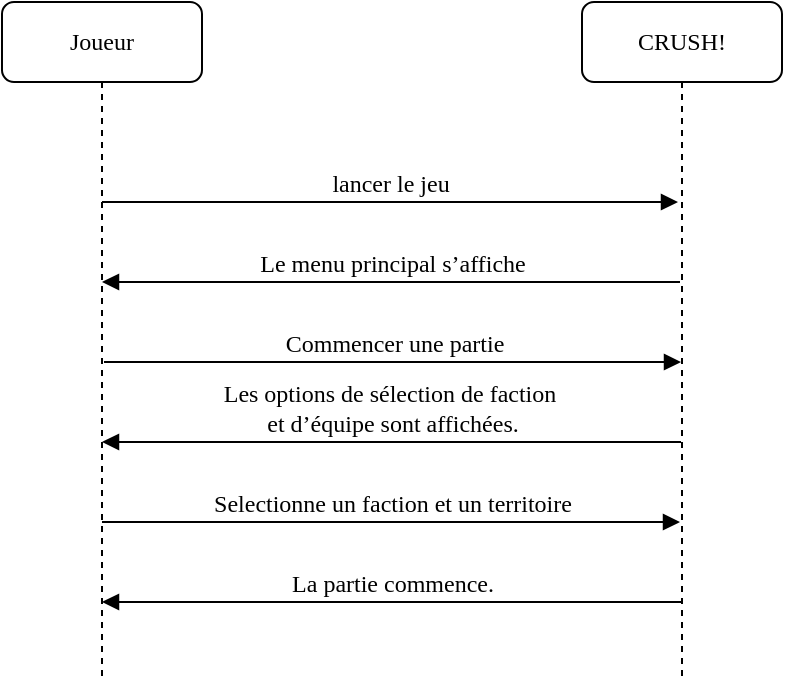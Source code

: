 <mxfile version="26.2.12">
  <diagram name="Page-1" id="13e1069c-82ec-6db2-03f1-153e76fe0fe0">
    <mxGraphModel dx="874" dy="473" grid="1" gridSize="10" guides="1" tooltips="1" connect="1" arrows="1" fold="1" page="1" pageScale="1" pageWidth="1100" pageHeight="850" background="none" math="0" shadow="0">
      <root>
        <mxCell id="0" />
        <mxCell id="1" parent="0" />
        <mxCell id="7baba1c4bc27f4b0-2" value="CRUSH!" style="shape=umlLifeline;perimeter=lifelinePerimeter;whiteSpace=wrap;html=1;container=1;collapsible=0;recursiveResize=0;outlineConnect=0;rounded=1;shadow=0;comic=0;labelBackgroundColor=none;strokeWidth=1;fontFamily=Verdana;fontSize=12;align=center;" parent="1" vertex="1">
          <mxGeometry x="720" y="100" width="100" height="340" as="geometry" />
        </mxCell>
        <mxCell id="7baba1c4bc27f4b0-11" value="lancer le jeu" style="html=1;verticalAlign=bottom;endArrow=block;entryX=0;entryY=0;labelBackgroundColor=none;fontFamily=Verdana;fontSize=12;elbow=horizontal;" parent="7baba1c4bc27f4b0-2" source="7baba1c4bc27f4b0-8" edge="1">
          <mxGeometry relative="1" as="geometry">
            <mxPoint x="-87" y="100" as="sourcePoint" />
            <mxPoint x="48" y="100" as="targetPoint" />
          </mxGeometry>
        </mxCell>
        <mxCell id="A_ErY-2H0QdA4VYQKDxq-5" value="Le menu principal s’affiche" style="html=1;verticalAlign=bottom;endArrow=block;labelBackgroundColor=none;fontFamily=Verdana;fontSize=12;elbow=horizontal;exitX=0.5;exitY=0.172;exitDx=0;exitDy=0;exitPerimeter=0;" edge="1" parent="7baba1c4bc27f4b0-2" target="7baba1c4bc27f4b0-8">
          <mxGeometry relative="1" as="geometry">
            <mxPoint x="49" y="140" as="sourcePoint" />
            <mxPoint x="-20" y="140" as="targetPoint" />
          </mxGeometry>
        </mxCell>
        <mxCell id="7baba1c4bc27f4b0-8" value="Joueur" style="shape=umlLifeline;perimeter=lifelinePerimeter;whiteSpace=wrap;html=1;container=1;collapsible=0;recursiveResize=0;outlineConnect=0;rounded=1;shadow=0;comic=0;labelBackgroundColor=none;strokeWidth=1;fontFamily=Verdana;fontSize=12;align=center;" parent="1" vertex="1">
          <mxGeometry x="430" y="100" width="100" height="340" as="geometry" />
        </mxCell>
        <mxCell id="A_ErY-2H0QdA4VYQKDxq-6" value="Commencer une partie" style="html=1;verticalAlign=bottom;endArrow=block;labelBackgroundColor=none;fontFamily=Verdana;fontSize=12;elbow=horizontal;exitX=0.5;exitY=0.172;exitDx=0;exitDy=0;exitPerimeter=0;" edge="1" parent="7baba1c4bc27f4b0-8" target="7baba1c4bc27f4b0-2">
          <mxGeometry relative="1" as="geometry">
            <mxPoint x="51" y="180" as="sourcePoint" />
            <mxPoint x="140" y="180" as="targetPoint" />
          </mxGeometry>
        </mxCell>
        <mxCell id="A_ErY-2H0QdA4VYQKDxq-7" value="Les options de sélection de faction&amp;nbsp;&lt;div&gt;et d’équipe sont affichées.&lt;/div&gt;" style="html=1;verticalAlign=bottom;endArrow=block;labelBackgroundColor=none;fontFamily=Verdana;fontSize=12;elbow=horizontal;" edge="1" parent="1" source="7baba1c4bc27f4b0-2">
          <mxGeometry relative="1" as="geometry">
            <mxPoint x="690" y="320" as="sourcePoint" />
            <mxPoint x="480" y="320" as="targetPoint" />
          </mxGeometry>
        </mxCell>
        <mxCell id="A_ErY-2H0QdA4VYQKDxq-8" value="Selectionne un faction et un territoire" style="html=1;verticalAlign=bottom;endArrow=block;labelBackgroundColor=none;fontFamily=Verdana;fontSize=12;elbow=horizontal;exitX=0.5;exitY=0.172;exitDx=0;exitDy=0;exitPerimeter=0;" edge="1" parent="1">
          <mxGeometry relative="1" as="geometry">
            <mxPoint x="480" y="360" as="sourcePoint" />
            <mxPoint x="769" y="360" as="targetPoint" />
          </mxGeometry>
        </mxCell>
        <mxCell id="A_ErY-2H0QdA4VYQKDxq-9" value="La partie commence." style="html=1;verticalAlign=bottom;endArrow=block;labelBackgroundColor=none;fontFamily=Verdana;fontSize=12;elbow=horizontal;" edge="1" parent="1">
          <mxGeometry relative="1" as="geometry">
            <mxPoint x="770" y="400" as="sourcePoint" />
            <mxPoint x="480" y="400" as="targetPoint" />
          </mxGeometry>
        </mxCell>
      </root>
    </mxGraphModel>
  </diagram>
</mxfile>
